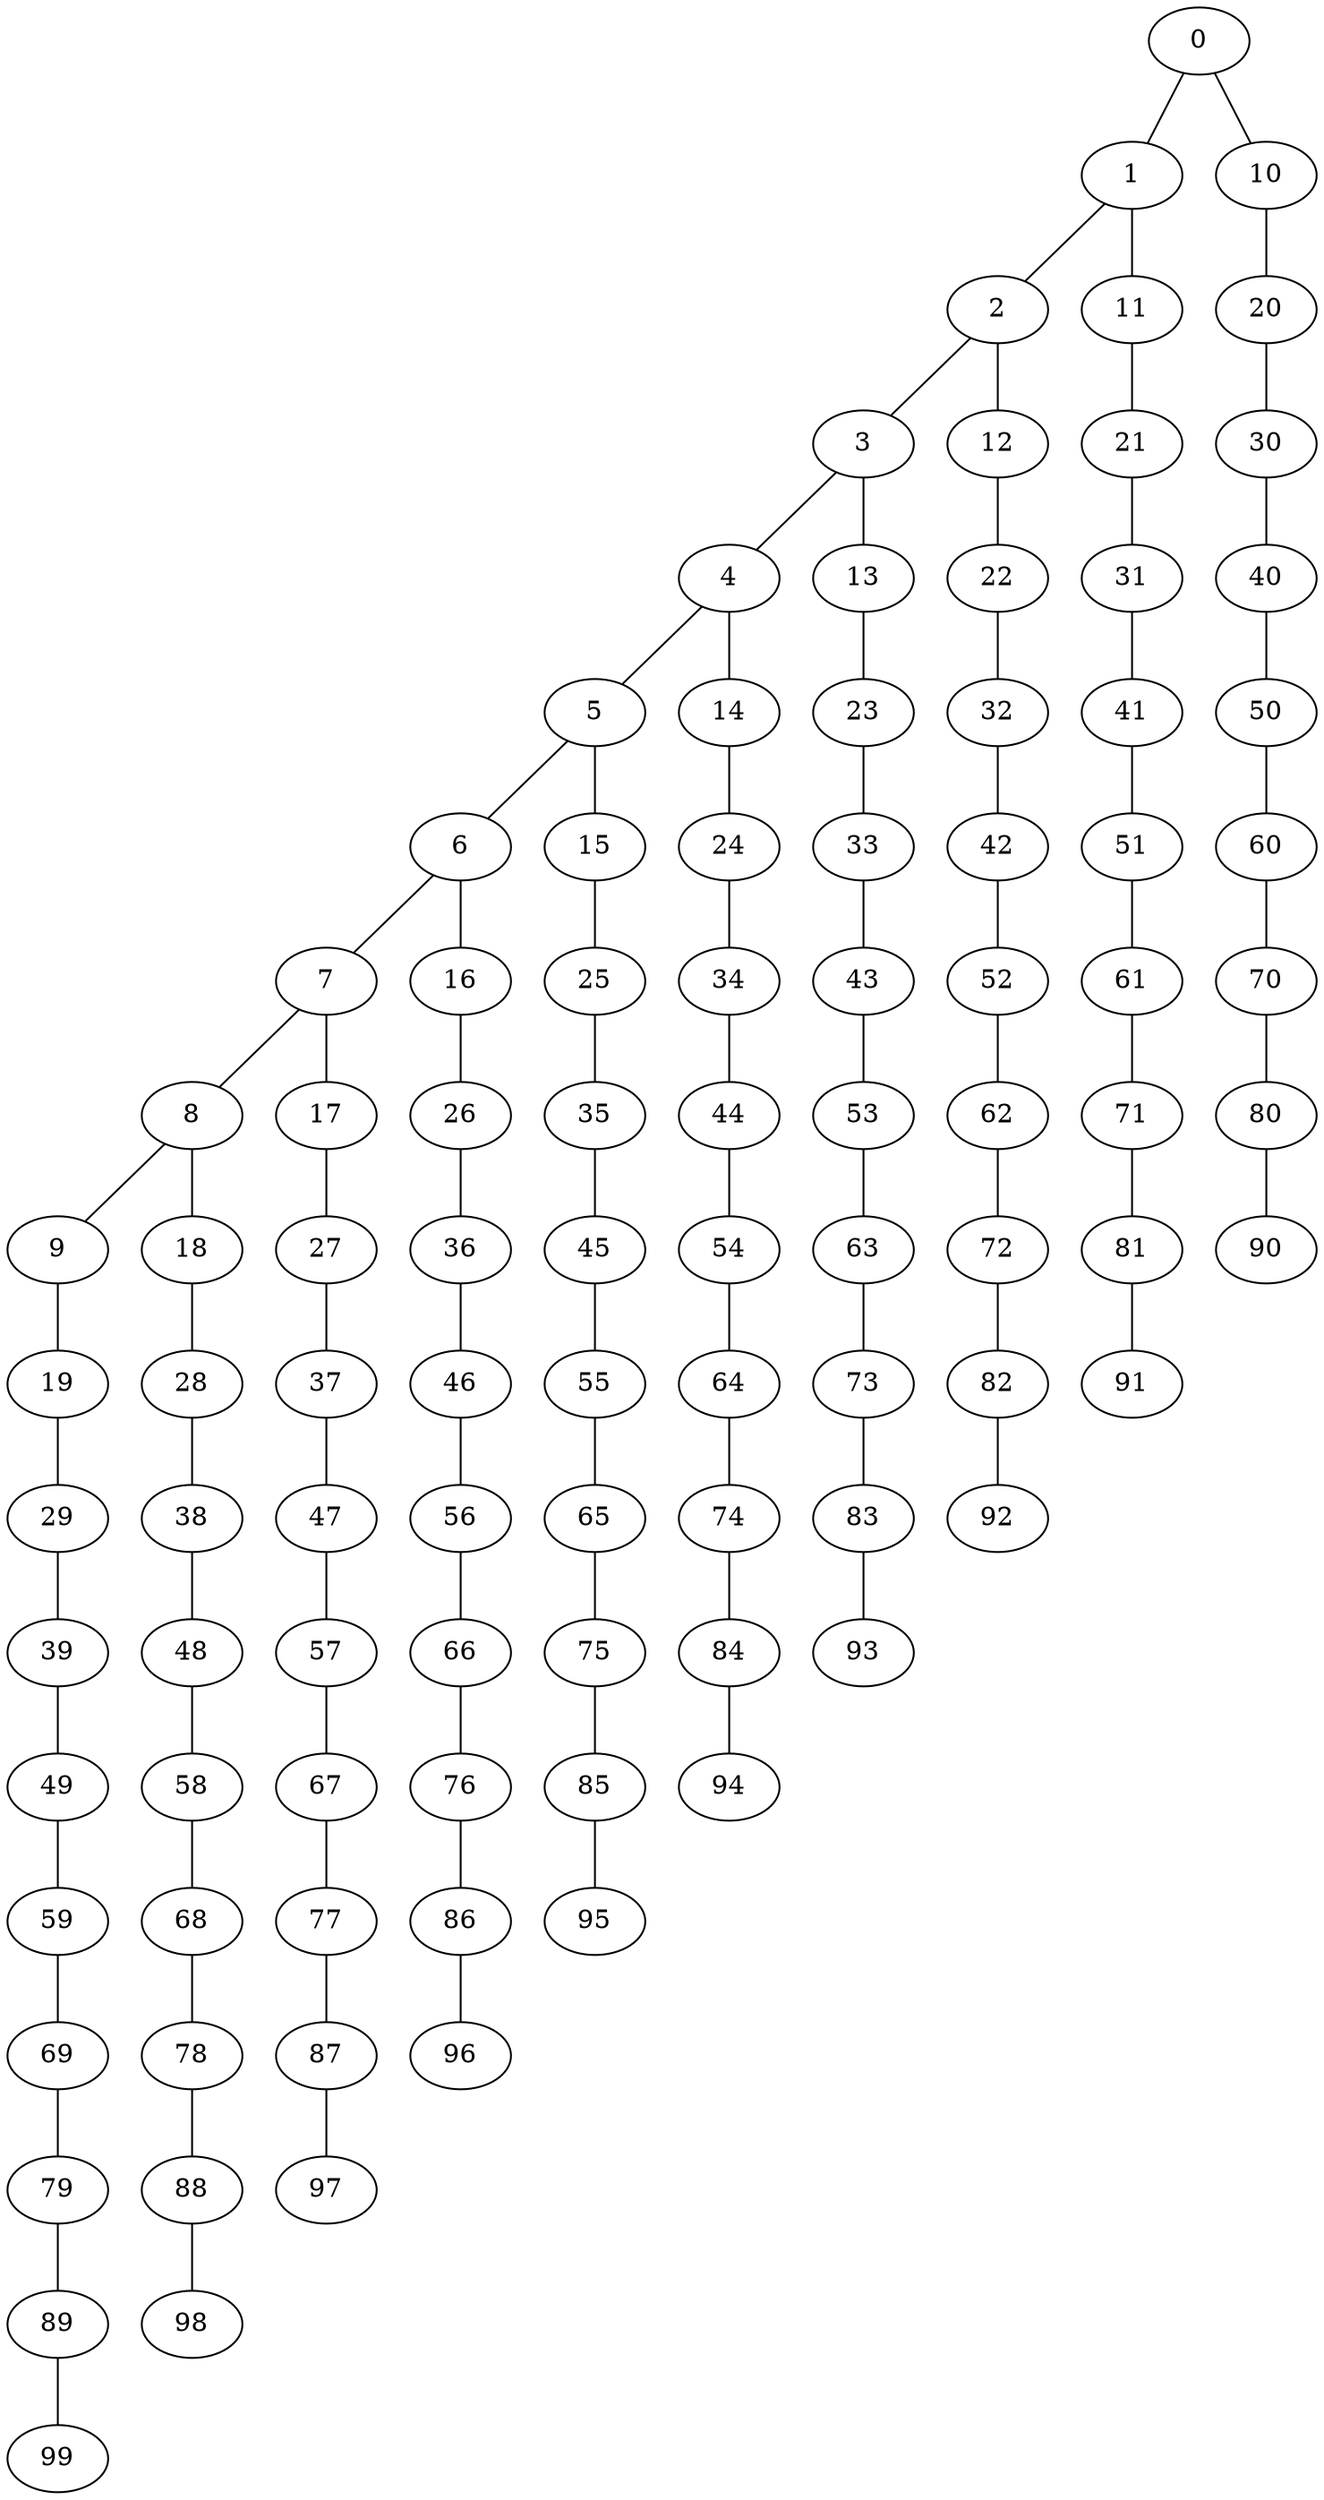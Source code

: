 graph BFS_grafoMalla_10_10  {
0;
1;
10;
2;
11;
20;
3;
12;
21;
30;
4;
13;
22;
31;
40;
5;
14;
23;
32;
41;
50;
6;
15;
24;
33;
42;
51;
60;
7;
16;
25;
34;
43;
52;
61;
70;
8;
17;
26;
35;
44;
53;
62;
71;
80;
9;
18;
27;
36;
45;
54;
63;
72;
81;
90;
19;
28;
37;
46;
55;
64;
73;
82;
91;
29;
38;
47;
56;
65;
74;
83;
92;
39;
48;
57;
66;
75;
84;
93;
49;
58;
67;
76;
85;
94;
59;
68;
77;
86;
95;
69;
78;
87;
96;
79;
88;
97;
89;
98;
99;
0 -- 1;
0 -- 10;
1 -- 2;
1 -- 11;
10 -- 20;
2 -- 3;
2 -- 12;
11 -- 21;
20 -- 30;
3 -- 4;
3 -- 13;
12 -- 22;
21 -- 31;
30 -- 40;
4 -- 5;
4 -- 14;
13 -- 23;
22 -- 32;
31 -- 41;
40 -- 50;
5 -- 6;
5 -- 15;
14 -- 24;
23 -- 33;
32 -- 42;
41 -- 51;
50 -- 60;
6 -- 7;
6 -- 16;
15 -- 25;
24 -- 34;
33 -- 43;
42 -- 52;
51 -- 61;
60 -- 70;
7 -- 8;
7 -- 17;
16 -- 26;
25 -- 35;
34 -- 44;
43 -- 53;
52 -- 62;
61 -- 71;
70 -- 80;
8 -- 9;
8 -- 18;
17 -- 27;
26 -- 36;
35 -- 45;
44 -- 54;
53 -- 63;
62 -- 72;
71 -- 81;
80 -- 90;
9 -- 19;
18 -- 28;
27 -- 37;
36 -- 46;
45 -- 55;
54 -- 64;
63 -- 73;
72 -- 82;
81 -- 91;
19 -- 29;
28 -- 38;
37 -- 47;
46 -- 56;
55 -- 65;
64 -- 74;
73 -- 83;
82 -- 92;
29 -- 39;
38 -- 48;
47 -- 57;
56 -- 66;
65 -- 75;
74 -- 84;
83 -- 93;
39 -- 49;
48 -- 58;
57 -- 67;
66 -- 76;
75 -- 85;
84 -- 94;
49 -- 59;
58 -- 68;
67 -- 77;
76 -- 86;
85 -- 95;
59 -- 69;
68 -- 78;
77 -- 87;
86 -- 96;
69 -- 79;
78 -- 88;
87 -- 97;
79 -- 89;
88 -- 98;
89 -- 99;
}